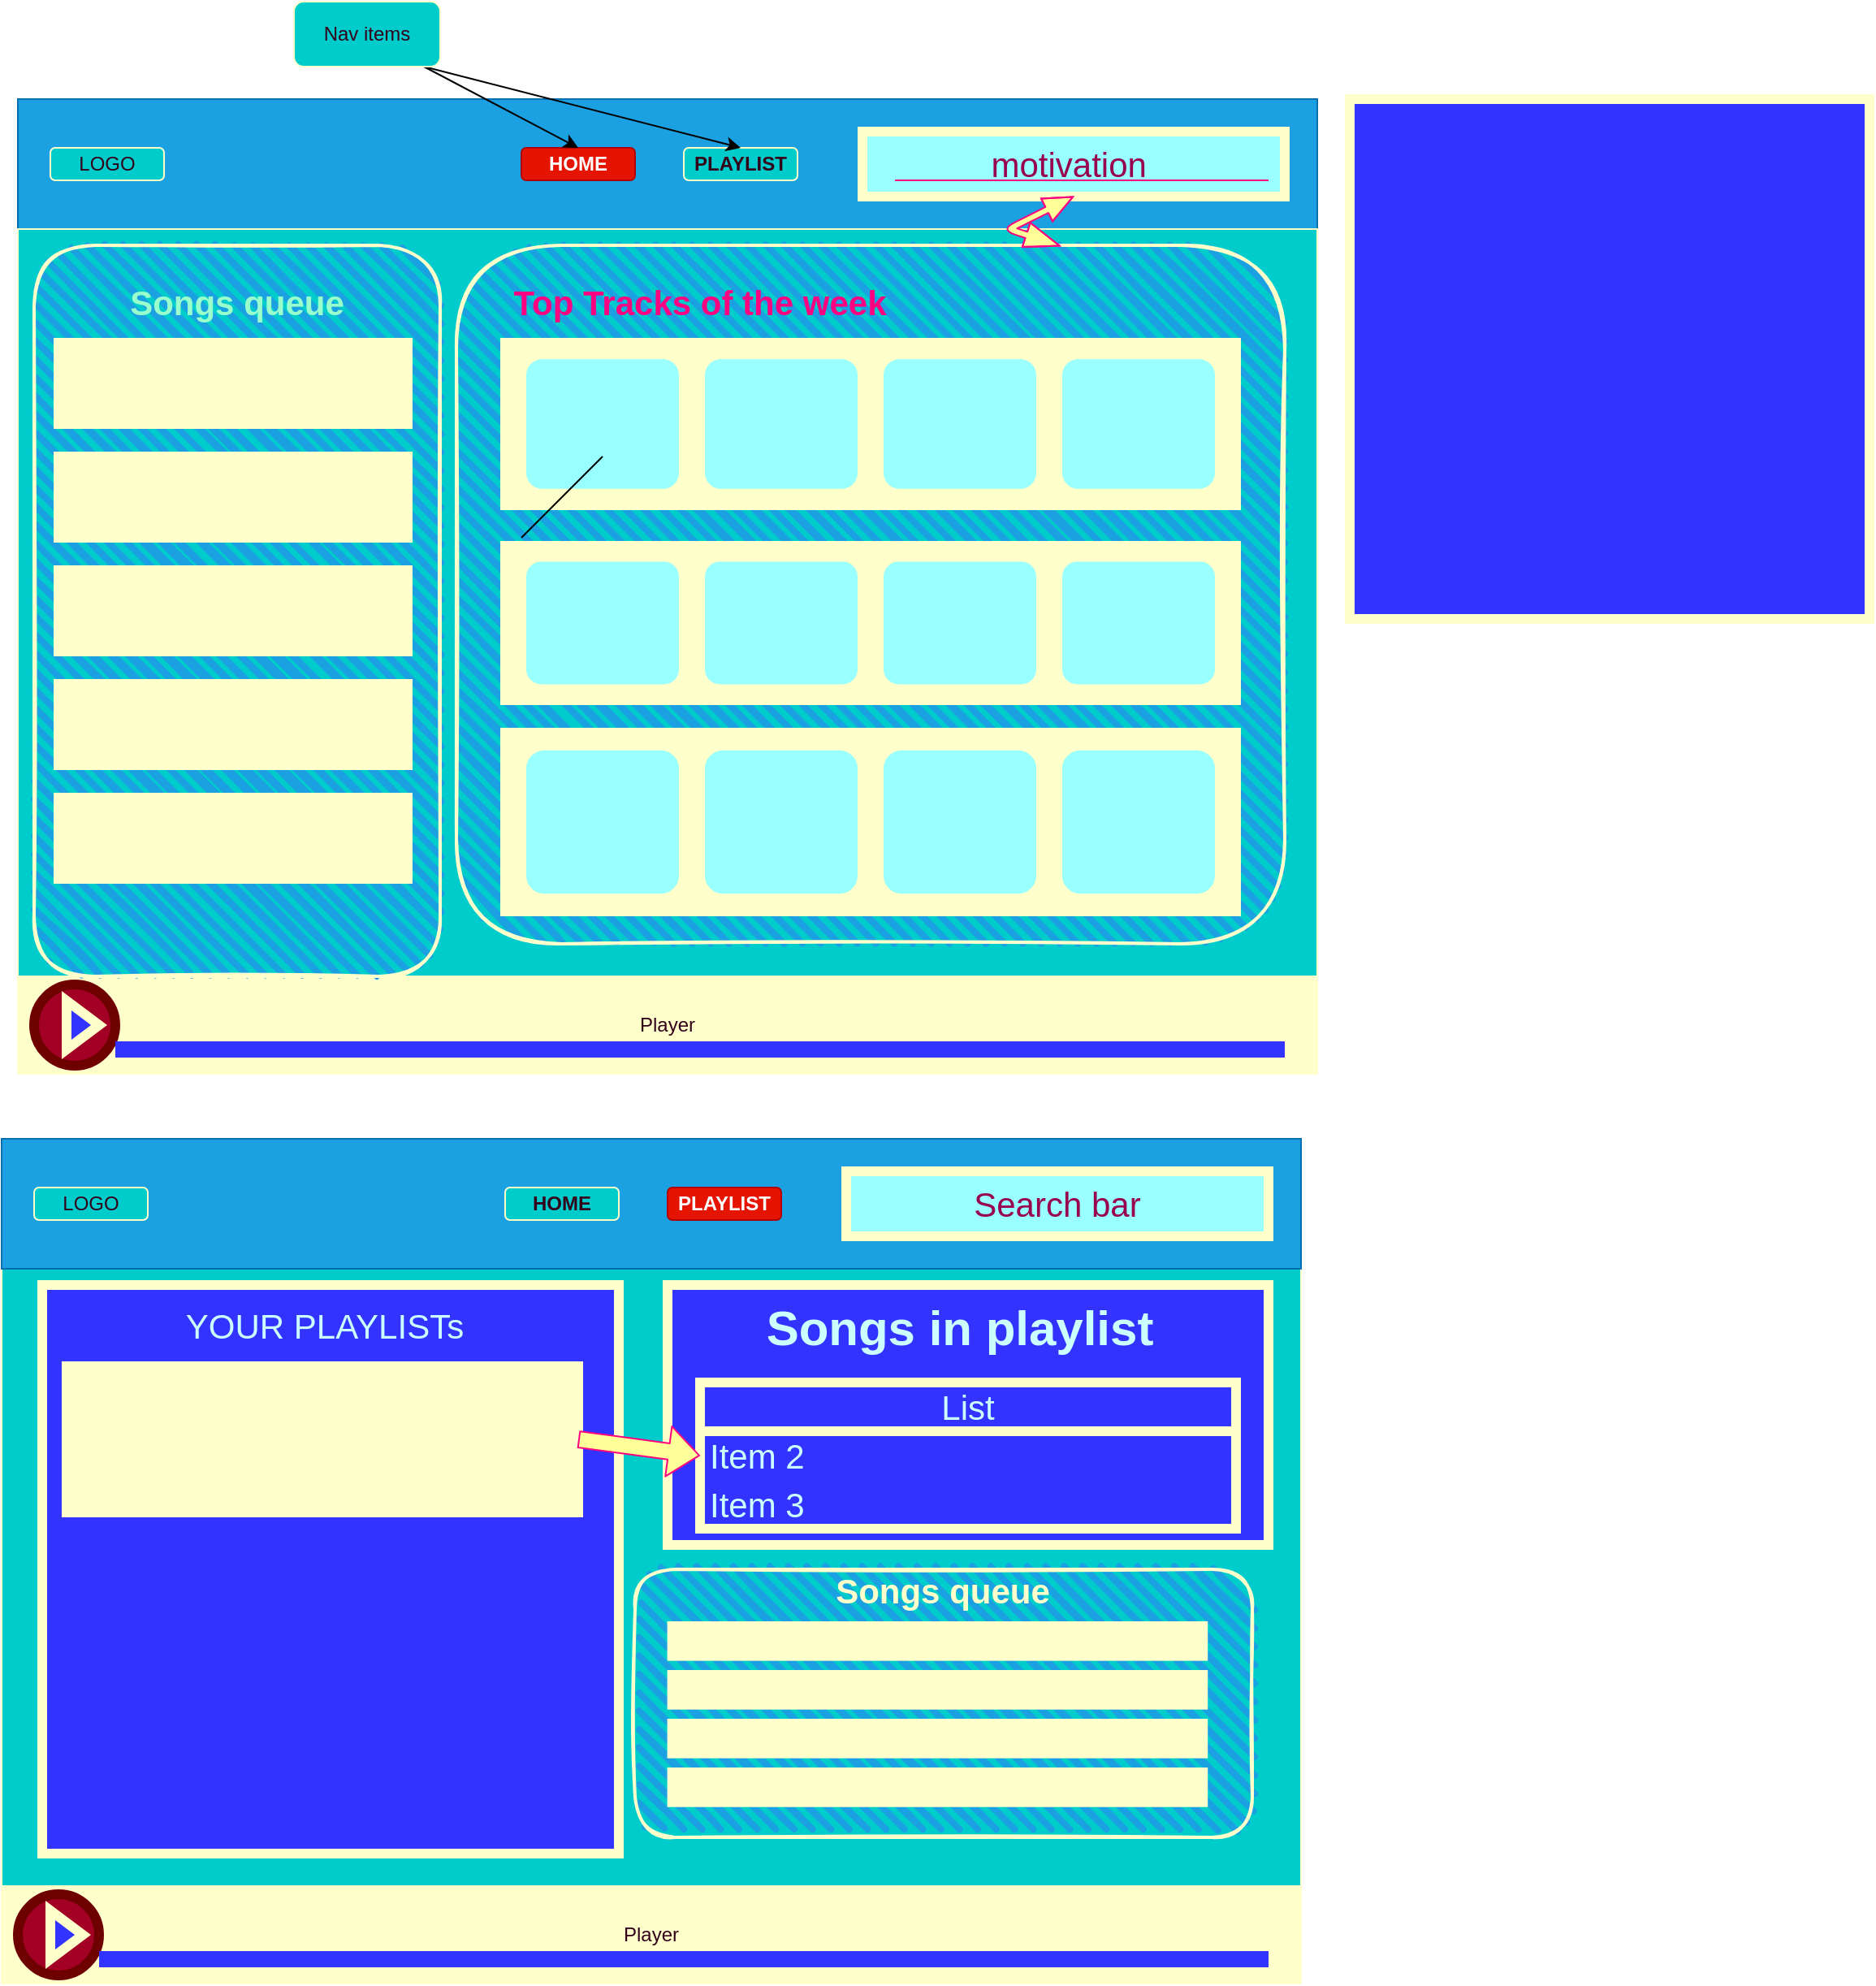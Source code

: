 <mxfile>
    <diagram id="1CmAkMg293N3uRQi1WPS" name="Page-1">
        <mxGraphModel dx="1997" dy="1812" grid="1" gridSize="10" guides="1" tooltips="1" connect="1" arrows="1" fold="1" page="1" pageScale="1" pageWidth="850" pageHeight="1100" math="0" shadow="0">
            <root>
                <mxCell id="0"/>
                <mxCell id="1" parent="0"/>
                <mxCell id="2" value="" style="rounded=0;whiteSpace=wrap;html=1;fillColor=#CCFFFF;fontColor=#ffffff;strokeColor=#001DBC;" vertex="1" parent="1">
                    <mxGeometry x="40" y="40" width="800" height="600" as="geometry"/>
                </mxCell>
                <mxCell id="3" value="" style="rounded=0;whiteSpace=wrap;html=1;strokeColor=#006EAF;fillColor=#1ba1e2;fontColor=#ffffff;" vertex="1" parent="1">
                    <mxGeometry x="40" y="40" width="800" height="80" as="geometry"/>
                </mxCell>
                <mxCell id="4" value="&lt;font color=&quot;#33001a&quot;&gt;LOGO&lt;/font&gt;" style="rounded=1;whiteSpace=wrap;html=1;strokeColor=#FFFFCC;fillColor=#00CCCC;" vertex="1" parent="1">
                    <mxGeometry x="60" y="70" width="70" height="20" as="geometry"/>
                </mxCell>
                <mxCell id="5" value="&lt;font color=&quot;#ffffff&quot;&gt;HOME&lt;/font&gt;" style="rounded=1;whiteSpace=wrap;html=1;strokeColor=#B20000;fillColor=#e51400;fontStyle=1;fontColor=#ffffff;" vertex="1" parent="1">
                    <mxGeometry x="350" y="70" width="70" height="20" as="geometry"/>
                </mxCell>
                <mxCell id="6" value="&lt;font color=&quot;#33001a&quot;&gt;PLAYLIST&lt;/font&gt;" style="rounded=1;whiteSpace=wrap;html=1;strokeColor=#FFFFCC;fillColor=#00CCCC;fontStyle=1" vertex="1" parent="1">
                    <mxGeometry x="450" y="70" width="70" height="20" as="geometry"/>
                </mxCell>
                <mxCell id="7" value="" style="rounded=0;whiteSpace=wrap;html=1;strokeColor=#FFFFCC;fontColor=#33001A;fillColor=#00CCCC;" vertex="1" parent="1">
                    <mxGeometry x="40" y="120" width="800" height="520" as="geometry"/>
                </mxCell>
                <mxCell id="8" value="" style="rounded=0;whiteSpace=wrap;html=1;strokeColor=#FFFFCC;fontColor=#33001A;fillColor=#00CCCC;" vertex="1" parent="1">
                    <mxGeometry x="30" y="680" width="800" height="520" as="geometry"/>
                </mxCell>
                <mxCell id="13" value="" style="endArrow=classic;html=1;fillStyle=solid;fontColor=#33001A;fillColor=#3333FF;entryX=0.5;entryY=0;entryDx=0;entryDy=0;" edge="1" parent="1" target="5">
                    <mxGeometry width="50" height="50" relative="1" as="geometry">
                        <mxPoint x="290" y="20" as="sourcePoint"/>
                        <mxPoint x="340" y="-30" as="targetPoint"/>
                    </mxGeometry>
                </mxCell>
                <mxCell id="14" value="" style="endArrow=classic;html=1;fillStyle=solid;fontColor=#33001A;fillColor=#3333FF;entryX=0.5;entryY=0;entryDx=0;entryDy=0;" edge="1" parent="1" target="6">
                    <mxGeometry width="50" height="50" relative="1" as="geometry">
                        <mxPoint x="290" y="20" as="sourcePoint"/>
                        <mxPoint x="340" y="-30" as="targetPoint"/>
                    </mxGeometry>
                </mxCell>
                <mxCell id="15" value="Nav items" style="rounded=1;whiteSpace=wrap;html=1;strokeColor=#FFFFCC;fontColor=#33001A;fillColor=#00CCCC;" vertex="1" parent="1">
                    <mxGeometry x="210" y="-20" width="90" height="40" as="geometry"/>
                </mxCell>
                <mxCell id="18" value="Player" style="rounded=0;whiteSpace=wrap;html=1;strokeColor=#FFFFCC;fontColor=#33001A;fillColor=#FFFFCC;" vertex="1" parent="1">
                    <mxGeometry x="40" y="580" width="800" height="60" as="geometry"/>
                </mxCell>
                <mxCell id="25" value="" style="rounded=1;whiteSpace=wrap;html=1;strokeWidth=2;fillWeight=4;hachureGap=8;hachureAngle=45;fillColor=#1ba1e2;sketch=1;strokeColor=#FFFFCC;fontSize=21;fontColor=#99FFCC;" vertex="1" parent="1">
                    <mxGeometry x="310" y="130" width="510" height="430" as="geometry"/>
                </mxCell>
                <mxCell id="26" value="&lt;font color=&quot;#ff0080&quot; size=&quot;1&quot;&gt;&lt;b style=&quot;font-size: 21px;&quot;&gt;Top Tracks of the week&lt;/b&gt;&lt;/font&gt;" style="text;html=1;strokeColor=none;fillColor=none;align=center;verticalAlign=middle;whiteSpace=wrap;rounded=0;fontColor=#33001A;strokeWidth=6;" vertex="1" parent="1">
                    <mxGeometry x="330" y="150" width="260" height="30" as="geometry"/>
                </mxCell>
                <mxCell id="34" value="" style="group" vertex="1" connectable="0" parent="1">
                    <mxGeometry x="340" y="190" width="450" height="100" as="geometry"/>
                </mxCell>
                <mxCell id="27" value="" style="rounded=0;whiteSpace=wrap;html=1;strokeColor=#FFFFCC;strokeWidth=6;fontSize=21;fontColor=#99FFCC;fillColor=#FFFFCC;" vertex="1" parent="34">
                    <mxGeometry width="450" height="100" as="geometry"/>
                </mxCell>
                <mxCell id="33" value="" style="group" vertex="1" connectable="0" parent="34">
                    <mxGeometry x="10" y="7.143" width="430" height="85.714" as="geometry"/>
                </mxCell>
                <mxCell id="28" value="" style="rounded=1;whiteSpace=wrap;html=1;strokeColor=#FFFFCC;strokeWidth=6;fontSize=21;fontColor=#99FFCC;fillColor=#99FFFF;" vertex="1" parent="33">
                    <mxGeometry width="100" height="85.714" as="geometry"/>
                </mxCell>
                <mxCell id="29" value="" style="rounded=1;whiteSpace=wrap;html=1;strokeColor=#FFFFCC;strokeWidth=6;fontSize=21;fontColor=#99FFCC;fillColor=#99FFFF;" vertex="1" parent="33">
                    <mxGeometry x="110" width="100" height="85.714" as="geometry"/>
                </mxCell>
                <mxCell id="30" value="" style="rounded=1;whiteSpace=wrap;html=1;strokeColor=#FFFFCC;strokeWidth=6;fontSize=21;fontColor=#99FFCC;fillColor=#99FFFF;" vertex="1" parent="33">
                    <mxGeometry x="220" width="100" height="85.714" as="geometry"/>
                </mxCell>
                <mxCell id="31" value="" style="rounded=1;whiteSpace=wrap;html=1;strokeColor=#FFFFCC;strokeWidth=6;fontSize=21;fontColor=#99FFCC;fillColor=#99FFFF;" vertex="1" parent="33">
                    <mxGeometry x="330" width="100" height="85.714" as="geometry"/>
                </mxCell>
                <mxCell id="35" value="" style="group" vertex="1" connectable="0" parent="1">
                    <mxGeometry x="340" y="315" width="450" height="95" as="geometry"/>
                </mxCell>
                <mxCell id="36" value="" style="rounded=0;whiteSpace=wrap;html=1;strokeColor=#FFFFCC;strokeWidth=6;fontSize=21;fontColor=#99FFCC;fillColor=#FFFFCC;" vertex="1" parent="35">
                    <mxGeometry width="450" height="95" as="geometry"/>
                </mxCell>
                <mxCell id="37" value="" style="group" vertex="1" connectable="0" parent="35">
                    <mxGeometry x="10" y="6.786" width="430" height="81.429" as="geometry"/>
                </mxCell>
                <mxCell id="38" value="" style="rounded=1;whiteSpace=wrap;html=1;strokeColor=#FFFFCC;strokeWidth=6;fontSize=21;fontColor=#99FFCC;fillColor=#99FFFF;" vertex="1" parent="37">
                    <mxGeometry width="100" height="81.429" as="geometry"/>
                </mxCell>
                <mxCell id="39" value="" style="rounded=1;whiteSpace=wrap;html=1;strokeColor=#FFFFCC;strokeWidth=6;fontSize=21;fontColor=#99FFCC;fillColor=#99FFFF;" vertex="1" parent="37">
                    <mxGeometry x="110" width="100" height="81.429" as="geometry"/>
                </mxCell>
                <mxCell id="40" value="" style="rounded=1;whiteSpace=wrap;html=1;strokeColor=#FFFFCC;strokeWidth=6;fontSize=21;fontColor=#99FFCC;fillColor=#99FFFF;" vertex="1" parent="37">
                    <mxGeometry x="220" width="100" height="81.429" as="geometry"/>
                </mxCell>
                <mxCell id="41" value="" style="rounded=1;whiteSpace=wrap;html=1;strokeColor=#FFFFCC;strokeWidth=6;fontSize=21;fontColor=#99FFCC;fillColor=#99FFFF;" vertex="1" parent="37">
                    <mxGeometry x="330" width="100" height="81.429" as="geometry"/>
                </mxCell>
                <mxCell id="44" value="motivation&amp;nbsp;" style="rounded=0;whiteSpace=wrap;html=1;strokeColor=#FFFFCC;strokeWidth=6;fontSize=21;fontColor=#99004D;fillColor=#99FFFF;" vertex="1" parent="1">
                    <mxGeometry x="560" y="60" width="260" height="40" as="geometry"/>
                </mxCell>
                <mxCell id="45" value="" style="endArrow=none;html=1;fillStyle=solid;fontSize=21;fontColor=#99004D;fillColor=#3333FF;" edge="1" parent="1">
                    <mxGeometry width="50" height="50" relative="1" as="geometry">
                        <mxPoint x="350" y="310" as="sourcePoint"/>
                        <mxPoint x="400" y="260" as="targetPoint"/>
                    </mxGeometry>
                </mxCell>
                <mxCell id="47" value="" style="endArrow=none;html=1;fillStyle=solid;fontSize=21;fontColor=#99004D;fillColor=#3333FF;strokeColor=#FF0080;exitX=0.077;exitY=0.75;exitDx=0;exitDy=0;exitPerimeter=0;" edge="1" parent="1" source="44">
                    <mxGeometry width="50" height="50" relative="1" as="geometry">
                        <mxPoint x="760" y="140" as="sourcePoint"/>
                        <mxPoint x="810" y="90" as="targetPoint"/>
                    </mxGeometry>
                </mxCell>
                <mxCell id="48" value="" style="ellipse;whiteSpace=wrap;html=1;aspect=fixed;strokeColor=#6F0000;strokeWidth=6;fontSize=21;fontColor=#ffffff;fillColor=#a20025;" vertex="1" parent="1">
                    <mxGeometry x="50" y="585" width="50" height="50" as="geometry"/>
                </mxCell>
                <mxCell id="49" value="" style="rounded=0;whiteSpace=wrap;html=1;strokeColor=none;strokeWidth=6;fontSize=21;fontColor=#000000;fillColor=#3333FF;" vertex="1" parent="1">
                    <mxGeometry x="100" y="620" width="720" height="10" as="geometry"/>
                </mxCell>
                <mxCell id="50" value="" style="triangle;whiteSpace=wrap;html=1;strokeColor=#FFFFCC;strokeWidth=6;fontSize=21;fontColor=#99004D;fillColor=#3333FF;" vertex="1" parent="1">
                    <mxGeometry x="70" y="595" width="20" height="30" as="geometry"/>
                </mxCell>
                <mxCell id="52" value="" style="rounded=0;whiteSpace=wrap;html=1;strokeColor=#FFFFCC;strokeWidth=6;fontSize=21;fontColor=#99004D;fillColor=#3333FF;" vertex="1" parent="1">
                    <mxGeometry x="55" y="770" width="355" height="350" as="geometry"/>
                </mxCell>
                <mxCell id="53" value="&lt;font color=&quot;#ccffff&quot;&gt;YOUR PLAYLISTs&lt;/font&gt;" style="text;html=1;strokeColor=none;fillColor=none;align=center;verticalAlign=middle;whiteSpace=wrap;rounded=0;strokeWidth=6;fontSize=21;fontColor=#99004D;" vertex="1" parent="1">
                    <mxGeometry x="80" y="780" width="297.5" height="30" as="geometry"/>
                </mxCell>
                <mxCell id="54" value="" style="rounded=0;whiteSpace=wrap;html=1;strokeColor=#FFFFCC;strokeWidth=6;fontSize=21;fontColor=#99FFCC;fillColor=#FFFFCC;" vertex="1" parent="1">
                    <mxGeometry x="70" y="820" width="315" height="90" as="geometry"/>
                </mxCell>
                <mxCell id="62" value="" style="rounded=0;whiteSpace=wrap;html=1;strokeColor=#FFFFCC;strokeWidth=6;fontSize=21;fontColor=#CCFFFF;fillColor=#3333FF;" vertex="1" parent="1">
                    <mxGeometry x="440" y="770" width="370" height="160" as="geometry"/>
                </mxCell>
                <mxCell id="63" value="&lt;h1&gt;&lt;font style=&quot;font-size: 30px;&quot;&gt;Songs in playlist&lt;/font&gt;&lt;/h1&gt;" style="text;html=1;strokeColor=none;fillColor=none;spacing=5;spacingTop=-20;whiteSpace=wrap;overflow=hidden;rounded=0;strokeWidth=6;fontSize=21;fontColor=#CCFFFF;align=center;" vertex="1" parent="1">
                    <mxGeometry x="440" y="750" width="360" height="80" as="geometry"/>
                </mxCell>
                <mxCell id="64" value="List" style="swimlane;fontStyle=0;childLayout=stackLayout;horizontal=1;startSize=30;horizontalStack=0;resizeParent=1;resizeParentMax=0;resizeLast=0;collapsible=1;marginBottom=0;whiteSpace=wrap;html=1;strokeColor=#FFFFCC;strokeWidth=6;fontSize=21;fontColor=#CCFFFF;fillColor=#3333FF;" vertex="1" parent="1">
                    <mxGeometry x="460" y="830" width="330" height="90" as="geometry"/>
                </mxCell>
                <mxCell id="66" value="Item 2" style="text;strokeColor=none;fillColor=none;align=left;verticalAlign=middle;spacingLeft=4;spacingRight=4;overflow=hidden;points=[[0,0.5],[1,0.5]];portConstraint=eastwest;rotatable=0;whiteSpace=wrap;html=1;strokeWidth=6;fontSize=21;fontColor=#CCFFFF;" vertex="1" parent="64">
                    <mxGeometry y="30" width="330" height="30" as="geometry"/>
                </mxCell>
                <mxCell id="67" value="Item 3" style="text;strokeColor=none;fillColor=none;align=left;verticalAlign=middle;spacingLeft=4;spacingRight=4;overflow=hidden;points=[[0,0.5],[1,0.5]];portConstraint=eastwest;rotatable=0;whiteSpace=wrap;html=1;strokeWidth=6;fontSize=21;fontColor=#CCFFFF;" vertex="1" parent="64">
                    <mxGeometry y="60" width="330" height="30" as="geometry"/>
                </mxCell>
                <mxCell id="68" value="" style="shape=flexArrow;endArrow=classic;html=1;fillStyle=solid;strokeColor=#FF0080;fontSize=21;fontColor=#CCFFFF;fillColor=#FFFF99;entryX=0;entryY=0.5;entryDx=0;entryDy=0;exitX=1;exitY=0.5;exitDx=0;exitDy=0;" edge="1" parent="1" source="54" target="66">
                    <mxGeometry width="50" height="50" relative="1" as="geometry">
                        <mxPoint x="390" y="870" as="sourcePoint"/>
                        <mxPoint x="440" y="820" as="targetPoint"/>
                    </mxGeometry>
                </mxCell>
                <mxCell id="70" value="" style="group" vertex="1" connectable="0" parent="1">
                    <mxGeometry x="50" y="130" width="250" height="450" as="geometry"/>
                </mxCell>
                <mxCell id="17" value="" style="rounded=1;whiteSpace=wrap;html=1;strokeWidth=2;fillWeight=4;hachureGap=8;hachureAngle=45;fillColor=#1ba1e2;sketch=1;strokeColor=#FFFFCC;fontColor=#33001A;" vertex="1" parent="70">
                    <mxGeometry width="250" height="450" as="geometry"/>
                </mxCell>
                <mxCell id="19" value="&lt;font color=&quot;#99ffcc&quot; size=&quot;1&quot;&gt;&lt;b style=&quot;font-size: 21px;&quot;&gt;Songs queue&lt;/b&gt;&lt;/font&gt;" style="text;html=1;strokeColor=none;fillColor=none;align=center;verticalAlign=middle;whiteSpace=wrap;rounded=0;fontColor=#33001A;strokeWidth=6;" vertex="1" parent="70">
                    <mxGeometry x="45" y="20" width="160" height="30" as="geometry"/>
                </mxCell>
                <mxCell id="20" value="" style="rounded=0;whiteSpace=wrap;html=1;strokeColor=#FFFFCC;strokeWidth=6;fontSize=21;fontColor=#99FFCC;fillColor=#FFFFCC;" vertex="1" parent="70">
                    <mxGeometry x="15" y="60" width="215" height="50" as="geometry"/>
                </mxCell>
                <mxCell id="21" value="" style="rounded=0;whiteSpace=wrap;html=1;strokeColor=#FFFFCC;strokeWidth=6;fontSize=21;fontColor=#99FFCC;fillColor=#FFFFCC;" vertex="1" parent="70">
                    <mxGeometry x="15" y="130" width="215" height="50" as="geometry"/>
                </mxCell>
                <mxCell id="22" value="" style="rounded=0;whiteSpace=wrap;html=1;strokeColor=#FFFFCC;strokeWidth=6;fontSize=21;fontColor=#99FFCC;fillColor=#FFFFCC;" vertex="1" parent="70">
                    <mxGeometry x="15" y="270" width="215" height="50" as="geometry"/>
                </mxCell>
                <mxCell id="23" value="" style="rounded=0;whiteSpace=wrap;html=1;strokeColor=#FFFFCC;strokeWidth=6;fontSize=21;fontColor=#99FFCC;fillColor=#FFFFCC;" vertex="1" parent="70">
                    <mxGeometry x="15" y="200" width="215" height="50" as="geometry"/>
                </mxCell>
                <mxCell id="24" value="" style="rounded=0;whiteSpace=wrap;html=1;strokeColor=#FFFFCC;strokeWidth=6;fontSize=21;fontColor=#99FFCC;fillColor=#FFFFCC;" vertex="1" parent="70">
                    <mxGeometry x="15" y="340" width="215" height="50" as="geometry"/>
                </mxCell>
                <mxCell id="72" value="Player" style="rounded=0;whiteSpace=wrap;html=1;strokeColor=#FFFFCC;fontColor=#33001A;fillColor=#FFFFCC;" vertex="1" parent="1">
                    <mxGeometry x="30" y="1140" width="800" height="60" as="geometry"/>
                </mxCell>
                <mxCell id="73" value="" style="ellipse;whiteSpace=wrap;html=1;aspect=fixed;strokeColor=#6F0000;strokeWidth=6;fontSize=21;fontColor=#ffffff;fillColor=#a20025;" vertex="1" parent="1">
                    <mxGeometry x="40" y="1145" width="50" height="50" as="geometry"/>
                </mxCell>
                <mxCell id="74" value="" style="rounded=0;whiteSpace=wrap;html=1;strokeColor=none;strokeWidth=6;fontSize=21;fontColor=#000000;fillColor=#3333FF;" vertex="1" parent="1">
                    <mxGeometry x="90" y="1180" width="720" height="10" as="geometry"/>
                </mxCell>
                <mxCell id="75" value="" style="triangle;whiteSpace=wrap;html=1;strokeColor=#FFFFCC;strokeWidth=6;fontSize=21;fontColor=#99004D;fillColor=#3333FF;" vertex="1" parent="1">
                    <mxGeometry x="60" y="1155" width="20" height="30" as="geometry"/>
                </mxCell>
                <mxCell id="76" value="" style="group" vertex="1" connectable="0" parent="1">
                    <mxGeometry x="420" y="945" width="380" height="165" as="geometry"/>
                </mxCell>
                <mxCell id="77" value="" style="rounded=1;whiteSpace=wrap;html=1;strokeWidth=2;fillWeight=4;hachureGap=8;hachureAngle=45;fillColor=#1ba1e2;sketch=1;strokeColor=#FFFFCC;fontColor=#33001A;" vertex="1" parent="76">
                    <mxGeometry width="380" height="165" as="geometry"/>
                </mxCell>
                <mxCell id="78" value="&lt;font color=&quot;#ffffcc&quot; size=&quot;1&quot;&gt;&lt;b style=&quot;font-size: 21px;&quot;&gt;Songs queue&lt;/b&gt;&lt;/font&gt;" style="text;html=1;strokeColor=none;fillColor=none;align=center;verticalAlign=middle;whiteSpace=wrap;rounded=0;fontColor=#33001A;strokeWidth=6;" vertex="1" parent="76">
                    <mxGeometry x="68.4" y="7.333" width="243.2" height="11" as="geometry"/>
                </mxCell>
                <mxCell id="79" value="" style="rounded=0;whiteSpace=wrap;html=1;strokeColor=#FFFFCC;strokeWidth=6;fontSize=21;fontColor=#99FFCC;fillColor=#FFFFCC;" vertex="1" parent="76">
                    <mxGeometry x="22.8" y="65" width="326.8" height="18.333" as="geometry"/>
                </mxCell>
                <mxCell id="80" value="" style="rounded=0;whiteSpace=wrap;html=1;strokeColor=#FFFFCC;strokeWidth=6;fontSize=21;fontColor=#99FFCC;fillColor=#FFFFCC;" vertex="1" parent="76">
                    <mxGeometry x="22.8" y="94.997" width="326.8" height="18.333" as="geometry"/>
                </mxCell>
                <mxCell id="82" value="" style="rounded=0;whiteSpace=wrap;html=1;strokeColor=#FFFFCC;strokeWidth=6;fontSize=21;fontColor=#99FFCC;fillColor=#FFFFCC;" vertex="1" parent="76">
                    <mxGeometry x="22.8" y="125.003" width="326.8" height="18.333" as="geometry"/>
                </mxCell>
                <mxCell id="85" value="" style="rounded=0;whiteSpace=wrap;html=1;strokeColor=#FFFFCC;strokeWidth=6;fontSize=21;fontColor=#99FFCC;fillColor=#FFFFCC;" vertex="1" parent="76">
                    <mxGeometry x="22.8" y="35" width="326.8" height="18.333" as="geometry"/>
                </mxCell>
                <mxCell id="87" value="" style="rounded=0;whiteSpace=wrap;html=1;strokeColor=#006EAF;fillColor=#1ba1e2;fontColor=#ffffff;" vertex="1" parent="1">
                    <mxGeometry x="30" y="680" width="800" height="80" as="geometry"/>
                </mxCell>
                <mxCell id="88" value="&lt;font color=&quot;#33001a&quot;&gt;LOGO&lt;/font&gt;" style="rounded=1;whiteSpace=wrap;html=1;strokeColor=#FFFFCC;fillColor=#00CCCC;" vertex="1" parent="1">
                    <mxGeometry x="50" y="710" width="70" height="20" as="geometry"/>
                </mxCell>
                <mxCell id="89" value="&lt;font color=&quot;#33001a&quot;&gt;HOME&lt;/font&gt;" style="rounded=1;whiteSpace=wrap;html=1;strokeColor=#FFFFCC;fillColor=#00CCCC;fontStyle=1" vertex="1" parent="1">
                    <mxGeometry x="340" y="710" width="70" height="20" as="geometry"/>
                </mxCell>
                <mxCell id="90" value="PLAYLIST" style="rounded=1;whiteSpace=wrap;html=1;strokeColor=#B20000;fillColor=#e51400;fontStyle=1;fontColor=#ffffff;" vertex="1" parent="1">
                    <mxGeometry x="440" y="710" width="70" height="20" as="geometry"/>
                </mxCell>
                <mxCell id="91" value="Search bar" style="rounded=0;whiteSpace=wrap;html=1;strokeColor=#FFFFCC;strokeWidth=6;fontSize=21;fontColor=#99004D;fillColor=#99FFFF;" vertex="1" parent="1">
                    <mxGeometry x="550" y="700" width="260" height="40" as="geometry"/>
                </mxCell>
                <mxCell id="94" value="" style="shape=flexArrow;endArrow=classic;startArrow=classic;html=1;fillStyle=solid;strokeColor=#FF0080;fontSize=30;fontColor=#FFFFCC;fillColor=#FFFF99;entryX=0.5;entryY=1;entryDx=0;entryDy=0;endWidth=10.667;endSize=5.643;width=4;startWidth=10.667;startSize=6.84;exitX=0.729;exitY=0.001;exitDx=0;exitDy=0;exitPerimeter=0;" edge="1" parent="1" source="25" target="44">
                    <mxGeometry width="100" height="100" relative="1" as="geometry">
                        <mxPoint x="670" y="210" as="sourcePoint"/>
                        <mxPoint x="770" y="110" as="targetPoint"/>
                        <Array as="points">
                            <mxPoint x="650" y="120"/>
                        </Array>
                    </mxGeometry>
                </mxCell>
                <mxCell id="96" value="" style="whiteSpace=wrap;html=1;aspect=fixed;strokeColor=#FFFFCC;strokeWidth=6;fontSize=30;fontColor=#FFFFCC;fillColor=#3333FF;" vertex="1" parent="1">
                    <mxGeometry x="860" y="40" width="320" height="320" as="geometry"/>
                </mxCell>
                <mxCell id="97" value="" style="group" vertex="1" connectable="0" parent="1">
                    <mxGeometry x="340" y="430" width="450" height="110" as="geometry"/>
                </mxCell>
                <mxCell id="98" value="" style="rounded=0;whiteSpace=wrap;html=1;strokeColor=#FFFFCC;strokeWidth=6;fontSize=21;fontColor=#99FFCC;fillColor=#FFFFCC;" vertex="1" parent="97">
                    <mxGeometry width="450" height="110.0" as="geometry"/>
                </mxCell>
                <mxCell id="99" value="" style="group" vertex="1" connectable="0" parent="97">
                    <mxGeometry x="10" y="7.857" width="430" height="94.286" as="geometry"/>
                </mxCell>
                <mxCell id="100" value="" style="rounded=1;whiteSpace=wrap;html=1;strokeColor=#FFFFCC;strokeWidth=6;fontSize=21;fontColor=#99FFCC;fillColor=#99FFFF;" vertex="1" parent="99">
                    <mxGeometry width="100" height="94.286" as="geometry"/>
                </mxCell>
                <mxCell id="101" value="" style="rounded=1;whiteSpace=wrap;html=1;strokeColor=#FFFFCC;strokeWidth=6;fontSize=21;fontColor=#99FFCC;fillColor=#99FFFF;" vertex="1" parent="99">
                    <mxGeometry x="110" width="100" height="94.286" as="geometry"/>
                </mxCell>
                <mxCell id="102" value="" style="rounded=1;whiteSpace=wrap;html=1;strokeColor=#FFFFCC;strokeWidth=6;fontSize=21;fontColor=#99FFCC;fillColor=#99FFFF;" vertex="1" parent="99">
                    <mxGeometry x="220" width="100" height="94.286" as="geometry"/>
                </mxCell>
                <mxCell id="103" value="" style="rounded=1;whiteSpace=wrap;html=1;strokeColor=#FFFFCC;strokeWidth=6;fontSize=21;fontColor=#99FFCC;fillColor=#99FFFF;" vertex="1" parent="99">
                    <mxGeometry x="330" width="100" height="94.286" as="geometry"/>
                </mxCell>
            </root>
        </mxGraphModel>
    </diagram>
</mxfile>